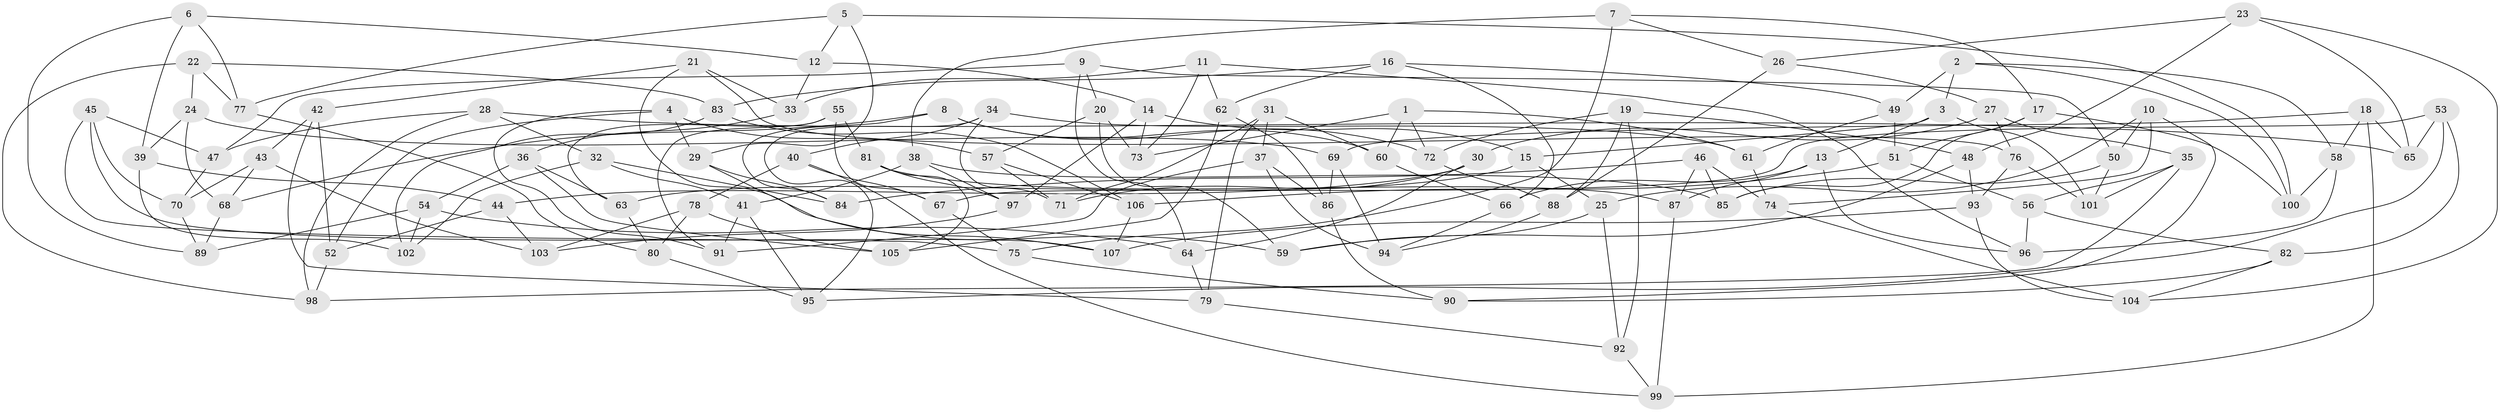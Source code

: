 // Generated by graph-tools (version 1.1) at 2025/16/03/09/25 04:16:21]
// undirected, 107 vertices, 214 edges
graph export_dot {
graph [start="1"]
  node [color=gray90,style=filled];
  1;
  2;
  3;
  4;
  5;
  6;
  7;
  8;
  9;
  10;
  11;
  12;
  13;
  14;
  15;
  16;
  17;
  18;
  19;
  20;
  21;
  22;
  23;
  24;
  25;
  26;
  27;
  28;
  29;
  30;
  31;
  32;
  33;
  34;
  35;
  36;
  37;
  38;
  39;
  40;
  41;
  42;
  43;
  44;
  45;
  46;
  47;
  48;
  49;
  50;
  51;
  52;
  53;
  54;
  55;
  56;
  57;
  58;
  59;
  60;
  61;
  62;
  63;
  64;
  65;
  66;
  67;
  68;
  69;
  70;
  71;
  72;
  73;
  74;
  75;
  76;
  77;
  78;
  79;
  80;
  81;
  82;
  83;
  84;
  85;
  86;
  87;
  88;
  89;
  90;
  91;
  92;
  93;
  94;
  95;
  96;
  97;
  98;
  99;
  100;
  101;
  102;
  103;
  104;
  105;
  106;
  107;
  1 -- 72;
  1 -- 60;
  1 -- 73;
  1 -- 61;
  2 -- 49;
  2 -- 58;
  2 -- 100;
  2 -- 3;
  3 -- 101;
  3 -- 13;
  3 -- 15;
  4 -- 57;
  4 -- 91;
  4 -- 29;
  4 -- 52;
  5 -- 100;
  5 -- 29;
  5 -- 77;
  5 -- 12;
  6 -- 77;
  6 -- 12;
  6 -- 89;
  6 -- 39;
  7 -- 38;
  7 -- 17;
  7 -- 75;
  7 -- 26;
  8 -- 72;
  8 -- 60;
  8 -- 84;
  8 -- 68;
  9 -- 50;
  9 -- 20;
  9 -- 64;
  9 -- 47;
  10 -- 25;
  10 -- 90;
  10 -- 74;
  10 -- 50;
  11 -- 73;
  11 -- 33;
  11 -- 96;
  11 -- 62;
  12 -- 14;
  12 -- 33;
  13 -- 87;
  13 -- 66;
  13 -- 96;
  14 -- 15;
  14 -- 97;
  14 -- 73;
  15 -- 63;
  15 -- 25;
  16 -- 66;
  16 -- 62;
  16 -- 83;
  16 -- 49;
  17 -- 51;
  17 -- 100;
  17 -- 85;
  18 -- 65;
  18 -- 99;
  18 -- 69;
  18 -- 58;
  19 -- 48;
  19 -- 72;
  19 -- 88;
  19 -- 92;
  20 -- 59;
  20 -- 73;
  20 -- 57;
  21 -- 59;
  21 -- 33;
  21 -- 42;
  21 -- 76;
  22 -- 24;
  22 -- 77;
  22 -- 98;
  22 -- 83;
  23 -- 104;
  23 -- 65;
  23 -- 48;
  23 -- 26;
  24 -- 39;
  24 -- 68;
  24 -- 69;
  25 -- 59;
  25 -- 92;
  26 -- 27;
  26 -- 88;
  27 -- 76;
  27 -- 35;
  27 -- 30;
  28 -- 98;
  28 -- 47;
  28 -- 65;
  28 -- 32;
  29 -- 84;
  29 -- 107;
  30 -- 71;
  30 -- 64;
  30 -- 44;
  31 -- 60;
  31 -- 71;
  31 -- 79;
  31 -- 37;
  32 -- 84;
  32 -- 102;
  32 -- 41;
  33 -- 36;
  34 -- 40;
  34 -- 95;
  34 -- 71;
  34 -- 61;
  35 -- 98;
  35 -- 101;
  35 -- 56;
  36 -- 63;
  36 -- 54;
  36 -- 105;
  37 -- 91;
  37 -- 94;
  37 -- 86;
  38 -- 85;
  38 -- 41;
  38 -- 97;
  39 -- 44;
  39 -- 102;
  40 -- 67;
  40 -- 99;
  40 -- 78;
  41 -- 91;
  41 -- 95;
  42 -- 52;
  42 -- 43;
  42 -- 79;
  43 -- 103;
  43 -- 68;
  43 -- 70;
  44 -- 52;
  44 -- 103;
  45 -- 70;
  45 -- 47;
  45 -- 75;
  45 -- 107;
  46 -- 87;
  46 -- 84;
  46 -- 74;
  46 -- 85;
  47 -- 70;
  48 -- 93;
  48 -- 59;
  49 -- 51;
  49 -- 61;
  50 -- 85;
  50 -- 101;
  51 -- 106;
  51 -- 56;
  52 -- 98;
  53 -- 82;
  53 -- 67;
  53 -- 95;
  53 -- 65;
  54 -- 89;
  54 -- 102;
  54 -- 64;
  55 -- 81;
  55 -- 63;
  55 -- 67;
  55 -- 91;
  56 -- 82;
  56 -- 96;
  57 -- 106;
  57 -- 71;
  58 -- 96;
  58 -- 100;
  60 -- 66;
  61 -- 74;
  62 -- 105;
  62 -- 86;
  63 -- 80;
  64 -- 79;
  66 -- 94;
  67 -- 75;
  68 -- 89;
  69 -- 86;
  69 -- 94;
  70 -- 89;
  72 -- 88;
  74 -- 104;
  75 -- 90;
  76 -- 93;
  76 -- 101;
  77 -- 80;
  78 -- 80;
  78 -- 105;
  78 -- 103;
  79 -- 92;
  80 -- 95;
  81 -- 87;
  81 -- 105;
  81 -- 97;
  82 -- 90;
  82 -- 104;
  83 -- 106;
  83 -- 102;
  86 -- 90;
  87 -- 99;
  88 -- 94;
  92 -- 99;
  93 -- 107;
  93 -- 104;
  97 -- 103;
  106 -- 107;
}
